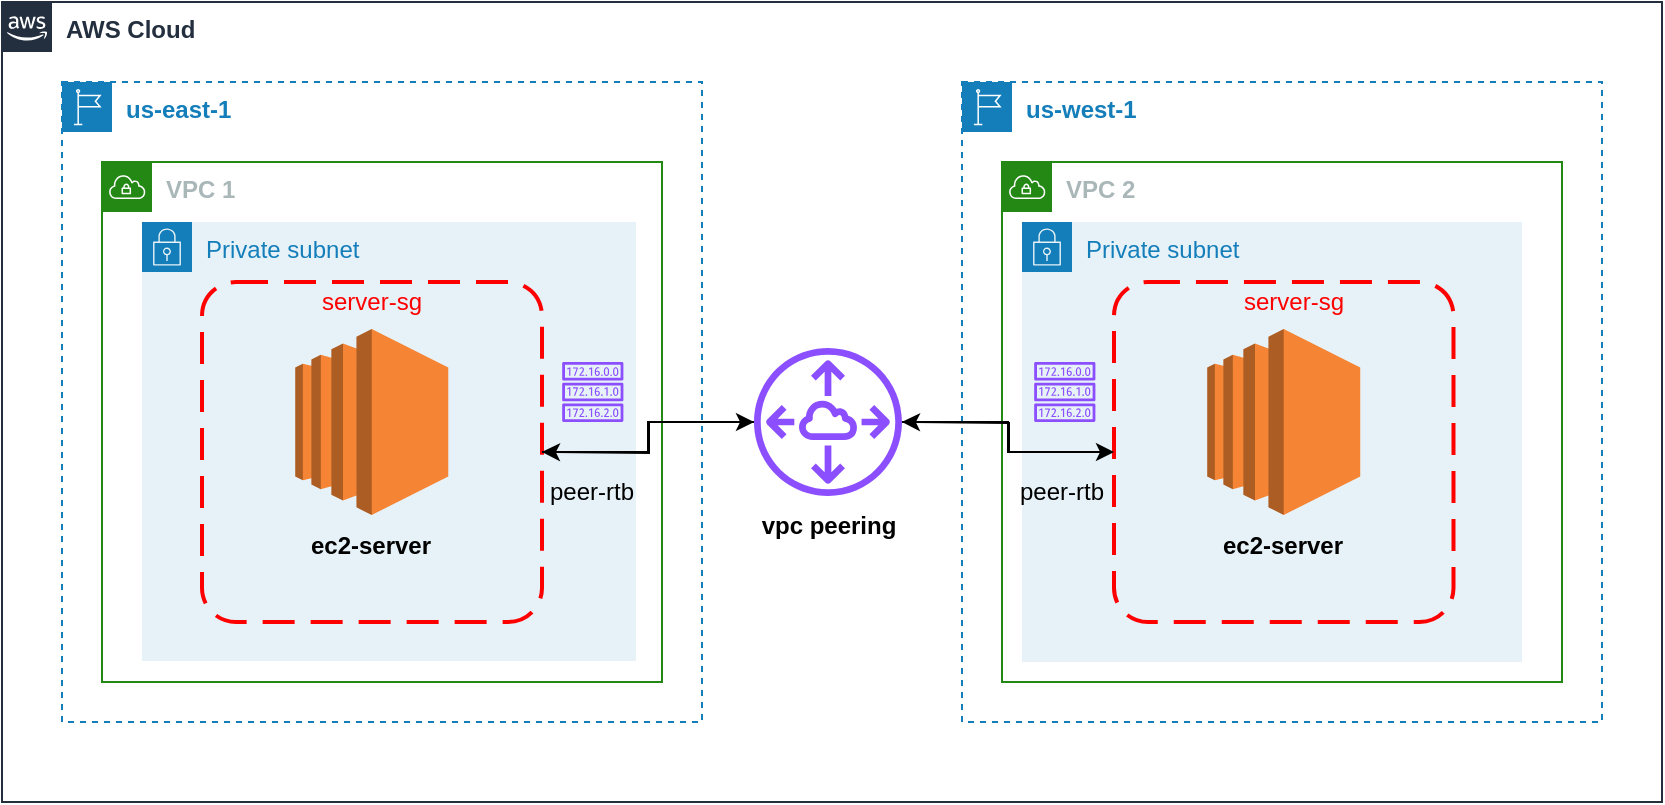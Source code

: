 <mxfile version="22.0.3" type="device">
  <diagram name="Page-1" id="q71p1lzrfVVqIPjZ8W1B">
    <mxGraphModel dx="1500" dy="887" grid="1" gridSize="10" guides="1" tooltips="1" connect="1" arrows="1" fold="1" page="1" pageScale="1" pageWidth="850" pageHeight="1100" math="0" shadow="0">
      <root>
        <mxCell id="0" />
        <mxCell id="1" parent="0" />
        <mxCell id="62A-0oApG-UKpvTzjhjW-2" value="&lt;b&gt;AWS Cloud&lt;/b&gt;" style="points=[[0,0],[0.25,0],[0.5,0],[0.75,0],[1,0],[1,0.25],[1,0.5],[1,0.75],[1,1],[0.75,1],[0.5,1],[0.25,1],[0,1],[0,0.75],[0,0.5],[0,0.25]];outlineConnect=0;gradientColor=none;html=1;whiteSpace=wrap;fontSize=12;fontStyle=0;container=1;pointerEvents=0;collapsible=0;recursiveResize=0;shape=mxgraph.aws4.group;grIcon=mxgraph.aws4.group_aws_cloud_alt;strokeColor=#232F3E;fillColor=none;verticalAlign=top;align=left;spacingLeft=30;fontColor=#232F3E;dashed=0;" vertex="1" parent="1">
          <mxGeometry x="10" y="80" width="830" height="400" as="geometry" />
        </mxCell>
        <mxCell id="62A-0oApG-UKpvTzjhjW-3" value="&lt;b&gt;us-east-1&lt;/b&gt;" style="points=[[0,0],[0.25,0],[0.5,0],[0.75,0],[1,0],[1,0.25],[1,0.5],[1,0.75],[1,1],[0.75,1],[0.5,1],[0.25,1],[0,1],[0,0.75],[0,0.5],[0,0.25]];outlineConnect=0;gradientColor=none;html=1;whiteSpace=wrap;fontSize=12;fontStyle=0;container=1;pointerEvents=0;collapsible=0;recursiveResize=0;shape=mxgraph.aws4.group;grIcon=mxgraph.aws4.group_region;strokeColor=#147EBA;fillColor=none;verticalAlign=top;align=left;spacingLeft=30;fontColor=#147EBA;dashed=1;" vertex="1" parent="62A-0oApG-UKpvTzjhjW-2">
          <mxGeometry x="30" y="40" width="320" height="320" as="geometry" />
        </mxCell>
        <mxCell id="62A-0oApG-UKpvTzjhjW-7" value="&lt;b&gt;VPC 1&lt;/b&gt;" style="points=[[0,0],[0.25,0],[0.5,0],[0.75,0],[1,0],[1,0.25],[1,0.5],[1,0.75],[1,1],[0.75,1],[0.5,1],[0.25,1],[0,1],[0,0.75],[0,0.5],[0,0.25]];outlineConnect=0;gradientColor=none;html=1;whiteSpace=wrap;fontSize=12;fontStyle=0;container=1;pointerEvents=0;collapsible=0;recursiveResize=0;shape=mxgraph.aws4.group;grIcon=mxgraph.aws4.group_vpc;strokeColor=#248814;fillColor=none;verticalAlign=top;align=left;spacingLeft=30;fontColor=#AAB7B8;dashed=0;" vertex="1" parent="62A-0oApG-UKpvTzjhjW-3">
          <mxGeometry x="20" y="40" width="280" height="260" as="geometry" />
        </mxCell>
        <mxCell id="62A-0oApG-UKpvTzjhjW-15" value="Private subnet" style="points=[[0,0],[0.25,0],[0.5,0],[0.75,0],[1,0],[1,0.25],[1,0.5],[1,0.75],[1,1],[0.75,1],[0.5,1],[0.25,1],[0,1],[0,0.75],[0,0.5],[0,0.25]];outlineConnect=0;gradientColor=none;html=1;whiteSpace=wrap;fontSize=12;fontStyle=0;container=1;pointerEvents=0;collapsible=0;recursiveResize=0;shape=mxgraph.aws4.group;grIcon=mxgraph.aws4.group_security_group;grStroke=0;strokeColor=#147EBA;fillColor=#E6F2F8;verticalAlign=top;align=left;spacingLeft=30;fontColor=#147EBA;dashed=0;" vertex="1" parent="62A-0oApG-UKpvTzjhjW-7">
          <mxGeometry x="20" y="30" width="246.95" height="219.5" as="geometry" />
        </mxCell>
        <mxCell id="62A-0oApG-UKpvTzjhjW-19" value="" style="rounded=1;arcSize=10;dashed=1;strokeColor=#ff0000;fillColor=none;gradientColor=none;dashPattern=8 4;strokeWidth=2;" vertex="1" parent="62A-0oApG-UKpvTzjhjW-15">
          <mxGeometry x="30" y="30" width="170" height="170" as="geometry" />
        </mxCell>
        <mxCell id="62A-0oApG-UKpvTzjhjW-23" value="" style="outlineConnect=0;dashed=0;verticalLabelPosition=bottom;verticalAlign=top;align=center;html=1;shape=mxgraph.aws3.ec2;fillColor=#F58534;gradientColor=none;" vertex="1" parent="62A-0oApG-UKpvTzjhjW-15">
          <mxGeometry x="76.63" y="53.5" width="76.5" height="93" as="geometry" />
        </mxCell>
        <mxCell id="62A-0oApG-UKpvTzjhjW-28" value="ec2-server" style="text;html=1;strokeColor=none;fillColor=none;align=center;verticalAlign=middle;whiteSpace=wrap;rounded=0;fontStyle=1" vertex="1" parent="62A-0oApG-UKpvTzjhjW-15">
          <mxGeometry x="82.32" y="146.5" width="65.12" height="30" as="geometry" />
        </mxCell>
        <mxCell id="62A-0oApG-UKpvTzjhjW-30" value="server-sg" style="text;html=1;align=center;verticalAlign=middle;whiteSpace=wrap;rounded=0;fontColor=#FF0000;" vertex="1" parent="62A-0oApG-UKpvTzjhjW-15">
          <mxGeometry x="84.88" y="30" width="60" height="20" as="geometry" />
        </mxCell>
        <mxCell id="62A-0oApG-UKpvTzjhjW-38" value="" style="sketch=0;outlineConnect=0;fontColor=#232F3E;gradientColor=none;fillColor=#8C4FFF;strokeColor=none;dashed=0;verticalLabelPosition=bottom;verticalAlign=top;align=center;html=1;fontSize=12;fontStyle=0;aspect=fixed;pointerEvents=1;shape=mxgraph.aws4.route_table;" vertex="1" parent="62A-0oApG-UKpvTzjhjW-15">
          <mxGeometry x="210" y="70" width="30.79" height="30" as="geometry" />
        </mxCell>
        <mxCell id="62A-0oApG-UKpvTzjhjW-4" value="&lt;b&gt;us-west-1&lt;/b&gt;" style="points=[[0,0],[0.25,0],[0.5,0],[0.75,0],[1,0],[1,0.25],[1,0.5],[1,0.75],[1,1],[0.75,1],[0.5,1],[0.25,1],[0,1],[0,0.75],[0,0.5],[0,0.25]];outlineConnect=0;gradientColor=none;html=1;whiteSpace=wrap;fontSize=12;fontStyle=0;container=1;pointerEvents=0;collapsible=0;recursiveResize=0;shape=mxgraph.aws4.group;grIcon=mxgraph.aws4.group_region;strokeColor=#147EBA;fillColor=none;verticalAlign=top;align=left;spacingLeft=30;fontColor=#147EBA;dashed=1;" vertex="1" parent="62A-0oApG-UKpvTzjhjW-2">
          <mxGeometry x="480" y="40" width="320" height="320" as="geometry" />
        </mxCell>
        <mxCell id="62A-0oApG-UKpvTzjhjW-8" value="&lt;b&gt;VPC 2&lt;/b&gt;" style="points=[[0,0],[0.25,0],[0.5,0],[0.75,0],[1,0],[1,0.25],[1,0.5],[1,0.75],[1,1],[0.75,1],[0.5,1],[0.25,1],[0,1],[0,0.75],[0,0.5],[0,0.25]];outlineConnect=0;gradientColor=none;html=1;whiteSpace=wrap;fontSize=12;fontStyle=0;container=1;pointerEvents=0;collapsible=0;recursiveResize=0;shape=mxgraph.aws4.group;grIcon=mxgraph.aws4.group_vpc;strokeColor=#248814;fillColor=none;verticalAlign=top;align=left;spacingLeft=30;fontColor=#AAB7B8;dashed=0;" vertex="1" parent="62A-0oApG-UKpvTzjhjW-4">
          <mxGeometry x="20" y="40" width="280" height="260" as="geometry" />
        </mxCell>
        <mxCell id="62A-0oApG-UKpvTzjhjW-16" value="Private subnet" style="points=[[0,0],[0.25,0],[0.5,0],[0.75,0],[1,0],[1,0.25],[1,0.5],[1,0.75],[1,1],[0.75,1],[0.5,1],[0.25,1],[0,1],[0,0.75],[0,0.5],[0,0.25]];outlineConnect=0;gradientColor=none;html=1;whiteSpace=wrap;fontSize=12;fontStyle=0;container=1;pointerEvents=0;collapsible=0;recursiveResize=0;shape=mxgraph.aws4.group;grIcon=mxgraph.aws4.group_security_group;grStroke=0;strokeColor=#147EBA;fillColor=#E6F2F8;verticalAlign=top;align=left;spacingLeft=30;fontColor=#147EBA;dashed=0;" vertex="1" parent="62A-0oApG-UKpvTzjhjW-8">
          <mxGeometry x="10" y="30" width="250" height="220" as="geometry" />
        </mxCell>
        <mxCell id="62A-0oApG-UKpvTzjhjW-45" style="edgeStyle=orthogonalEdgeStyle;rounded=0;orthogonalLoop=1;jettySize=auto;html=1;" edge="1" parent="62A-0oApG-UKpvTzjhjW-16" source="62A-0oApG-UKpvTzjhjW-22">
          <mxGeometry relative="1" as="geometry">
            <mxPoint x="-60" y="100" as="targetPoint" />
          </mxGeometry>
        </mxCell>
        <mxCell id="62A-0oApG-UKpvTzjhjW-22" value="" style="rounded=1;arcSize=10;dashed=1;strokeColor=#ff0000;fillColor=none;gradientColor=none;dashPattern=8 4;strokeWidth=2;" vertex="1" parent="62A-0oApG-UKpvTzjhjW-16">
          <mxGeometry x="46" y="30" width="169.75" height="170" as="geometry" />
        </mxCell>
        <mxCell id="62A-0oApG-UKpvTzjhjW-27" value="" style="outlineConnect=0;dashed=0;verticalLabelPosition=bottom;verticalAlign=top;align=center;html=1;shape=mxgraph.aws3.ec2;fillColor=#F58534;gradientColor=none;" vertex="1" parent="62A-0oApG-UKpvTzjhjW-16">
          <mxGeometry x="92.62" y="53.5" width="76.5" height="93" as="geometry" />
        </mxCell>
        <mxCell id="62A-0oApG-UKpvTzjhjW-29" value="ec2-server" style="text;html=1;strokeColor=none;fillColor=none;align=center;verticalAlign=middle;whiteSpace=wrap;rounded=0;fontStyle=1" vertex="1" parent="62A-0oApG-UKpvTzjhjW-16">
          <mxGeometry x="96.3" y="146.5" width="69.13" height="30" as="geometry" />
        </mxCell>
        <mxCell id="62A-0oApG-UKpvTzjhjW-31" value="server-sg" style="text;html=1;strokeColor=none;fillColor=none;align=center;verticalAlign=middle;whiteSpace=wrap;rounded=0;fontColor=#FF0000;" vertex="1" parent="62A-0oApG-UKpvTzjhjW-16">
          <mxGeometry x="105.75" y="30" width="60" height="20" as="geometry" />
        </mxCell>
        <mxCell id="62A-0oApG-UKpvTzjhjW-39" value="" style="sketch=0;outlineConnect=0;fontColor=#232F3E;gradientColor=none;fillColor=#8C4FFF;strokeColor=none;dashed=0;verticalLabelPosition=bottom;verticalAlign=top;align=center;html=1;fontSize=12;fontStyle=0;aspect=fixed;pointerEvents=1;shape=mxgraph.aws4.route_table;" vertex="1" parent="62A-0oApG-UKpvTzjhjW-16">
          <mxGeometry x="6" y="70" width="30.79" height="30" as="geometry" />
        </mxCell>
        <mxCell id="62A-0oApG-UKpvTzjhjW-11" style="edgeStyle=orthogonalEdgeStyle;rounded=0;orthogonalLoop=1;jettySize=auto;html=1;" edge="1" parent="62A-0oApG-UKpvTzjhjW-2" source="62A-0oApG-UKpvTzjhjW-9">
          <mxGeometry relative="1" as="geometry">
            <mxPoint x="270" y="225" as="targetPoint" />
          </mxGeometry>
        </mxCell>
        <mxCell id="62A-0oApG-UKpvTzjhjW-12" value="" style="rounded=0;orthogonalLoop=1;jettySize=auto;html=1;entryX=0;entryY=0.5;entryDx=0;entryDy=0;edgeStyle=orthogonalEdgeStyle;" edge="1" parent="62A-0oApG-UKpvTzjhjW-2" source="62A-0oApG-UKpvTzjhjW-9" target="62A-0oApG-UKpvTzjhjW-22">
          <mxGeometry relative="1" as="geometry" />
        </mxCell>
        <mxCell id="62A-0oApG-UKpvTzjhjW-9" value="" style="sketch=0;outlineConnect=0;fontColor=#232F3E;gradientColor=none;fillColor=#8C4FFF;strokeColor=none;dashed=0;verticalLabelPosition=bottom;verticalAlign=top;align=center;html=1;fontSize=12;fontStyle=0;aspect=fixed;pointerEvents=1;shape=mxgraph.aws4.peering;" vertex="1" parent="62A-0oApG-UKpvTzjhjW-2">
          <mxGeometry x="376" y="173" width="74" height="74" as="geometry" />
        </mxCell>
        <mxCell id="62A-0oApG-UKpvTzjhjW-13" value="vpc peering" style="text;html=1;strokeColor=none;fillColor=none;align=center;verticalAlign=middle;whiteSpace=wrap;rounded=0;fontStyle=1" vertex="1" parent="62A-0oApG-UKpvTzjhjW-2">
          <mxGeometry x="374.5" y="247" width="77" height="30" as="geometry" />
        </mxCell>
        <mxCell id="62A-0oApG-UKpvTzjhjW-40" value="peer-rtb" style="text;html=1;strokeColor=none;fillColor=none;align=center;verticalAlign=middle;whiteSpace=wrap;rounded=0;" vertex="1" parent="62A-0oApG-UKpvTzjhjW-2">
          <mxGeometry x="265.39" y="230" width="60" height="30" as="geometry" />
        </mxCell>
        <mxCell id="62A-0oApG-UKpvTzjhjW-42" value="peer-rtb" style="text;html=1;strokeColor=none;fillColor=none;align=center;verticalAlign=middle;whiteSpace=wrap;rounded=0;" vertex="1" parent="62A-0oApG-UKpvTzjhjW-2">
          <mxGeometry x="500" y="230" width="60" height="30" as="geometry" />
        </mxCell>
        <mxCell id="62A-0oApG-UKpvTzjhjW-44" style="edgeStyle=orthogonalEdgeStyle;rounded=0;orthogonalLoop=1;jettySize=auto;html=1;" edge="1" parent="62A-0oApG-UKpvTzjhjW-2" source="62A-0oApG-UKpvTzjhjW-19" target="62A-0oApG-UKpvTzjhjW-9">
          <mxGeometry relative="1" as="geometry" />
        </mxCell>
      </root>
    </mxGraphModel>
  </diagram>
</mxfile>

